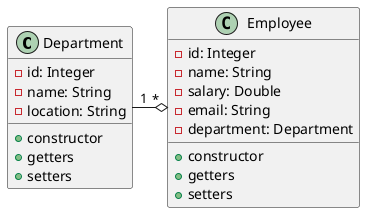 @startuml


Department "1" -o "*" Employee

class Department{
    -  id: Integer
    -  name: String
    -  location: String
    + {method} constructor
    + {method} getters
    + {method} setters
}

class Employee{
    - id: Integer 
    - name: String 
    - salary: Double 
    - email: String 
    - department: Department 
    + {method} constructor
    + {method} getters
    + {method} setters
}
@enduml